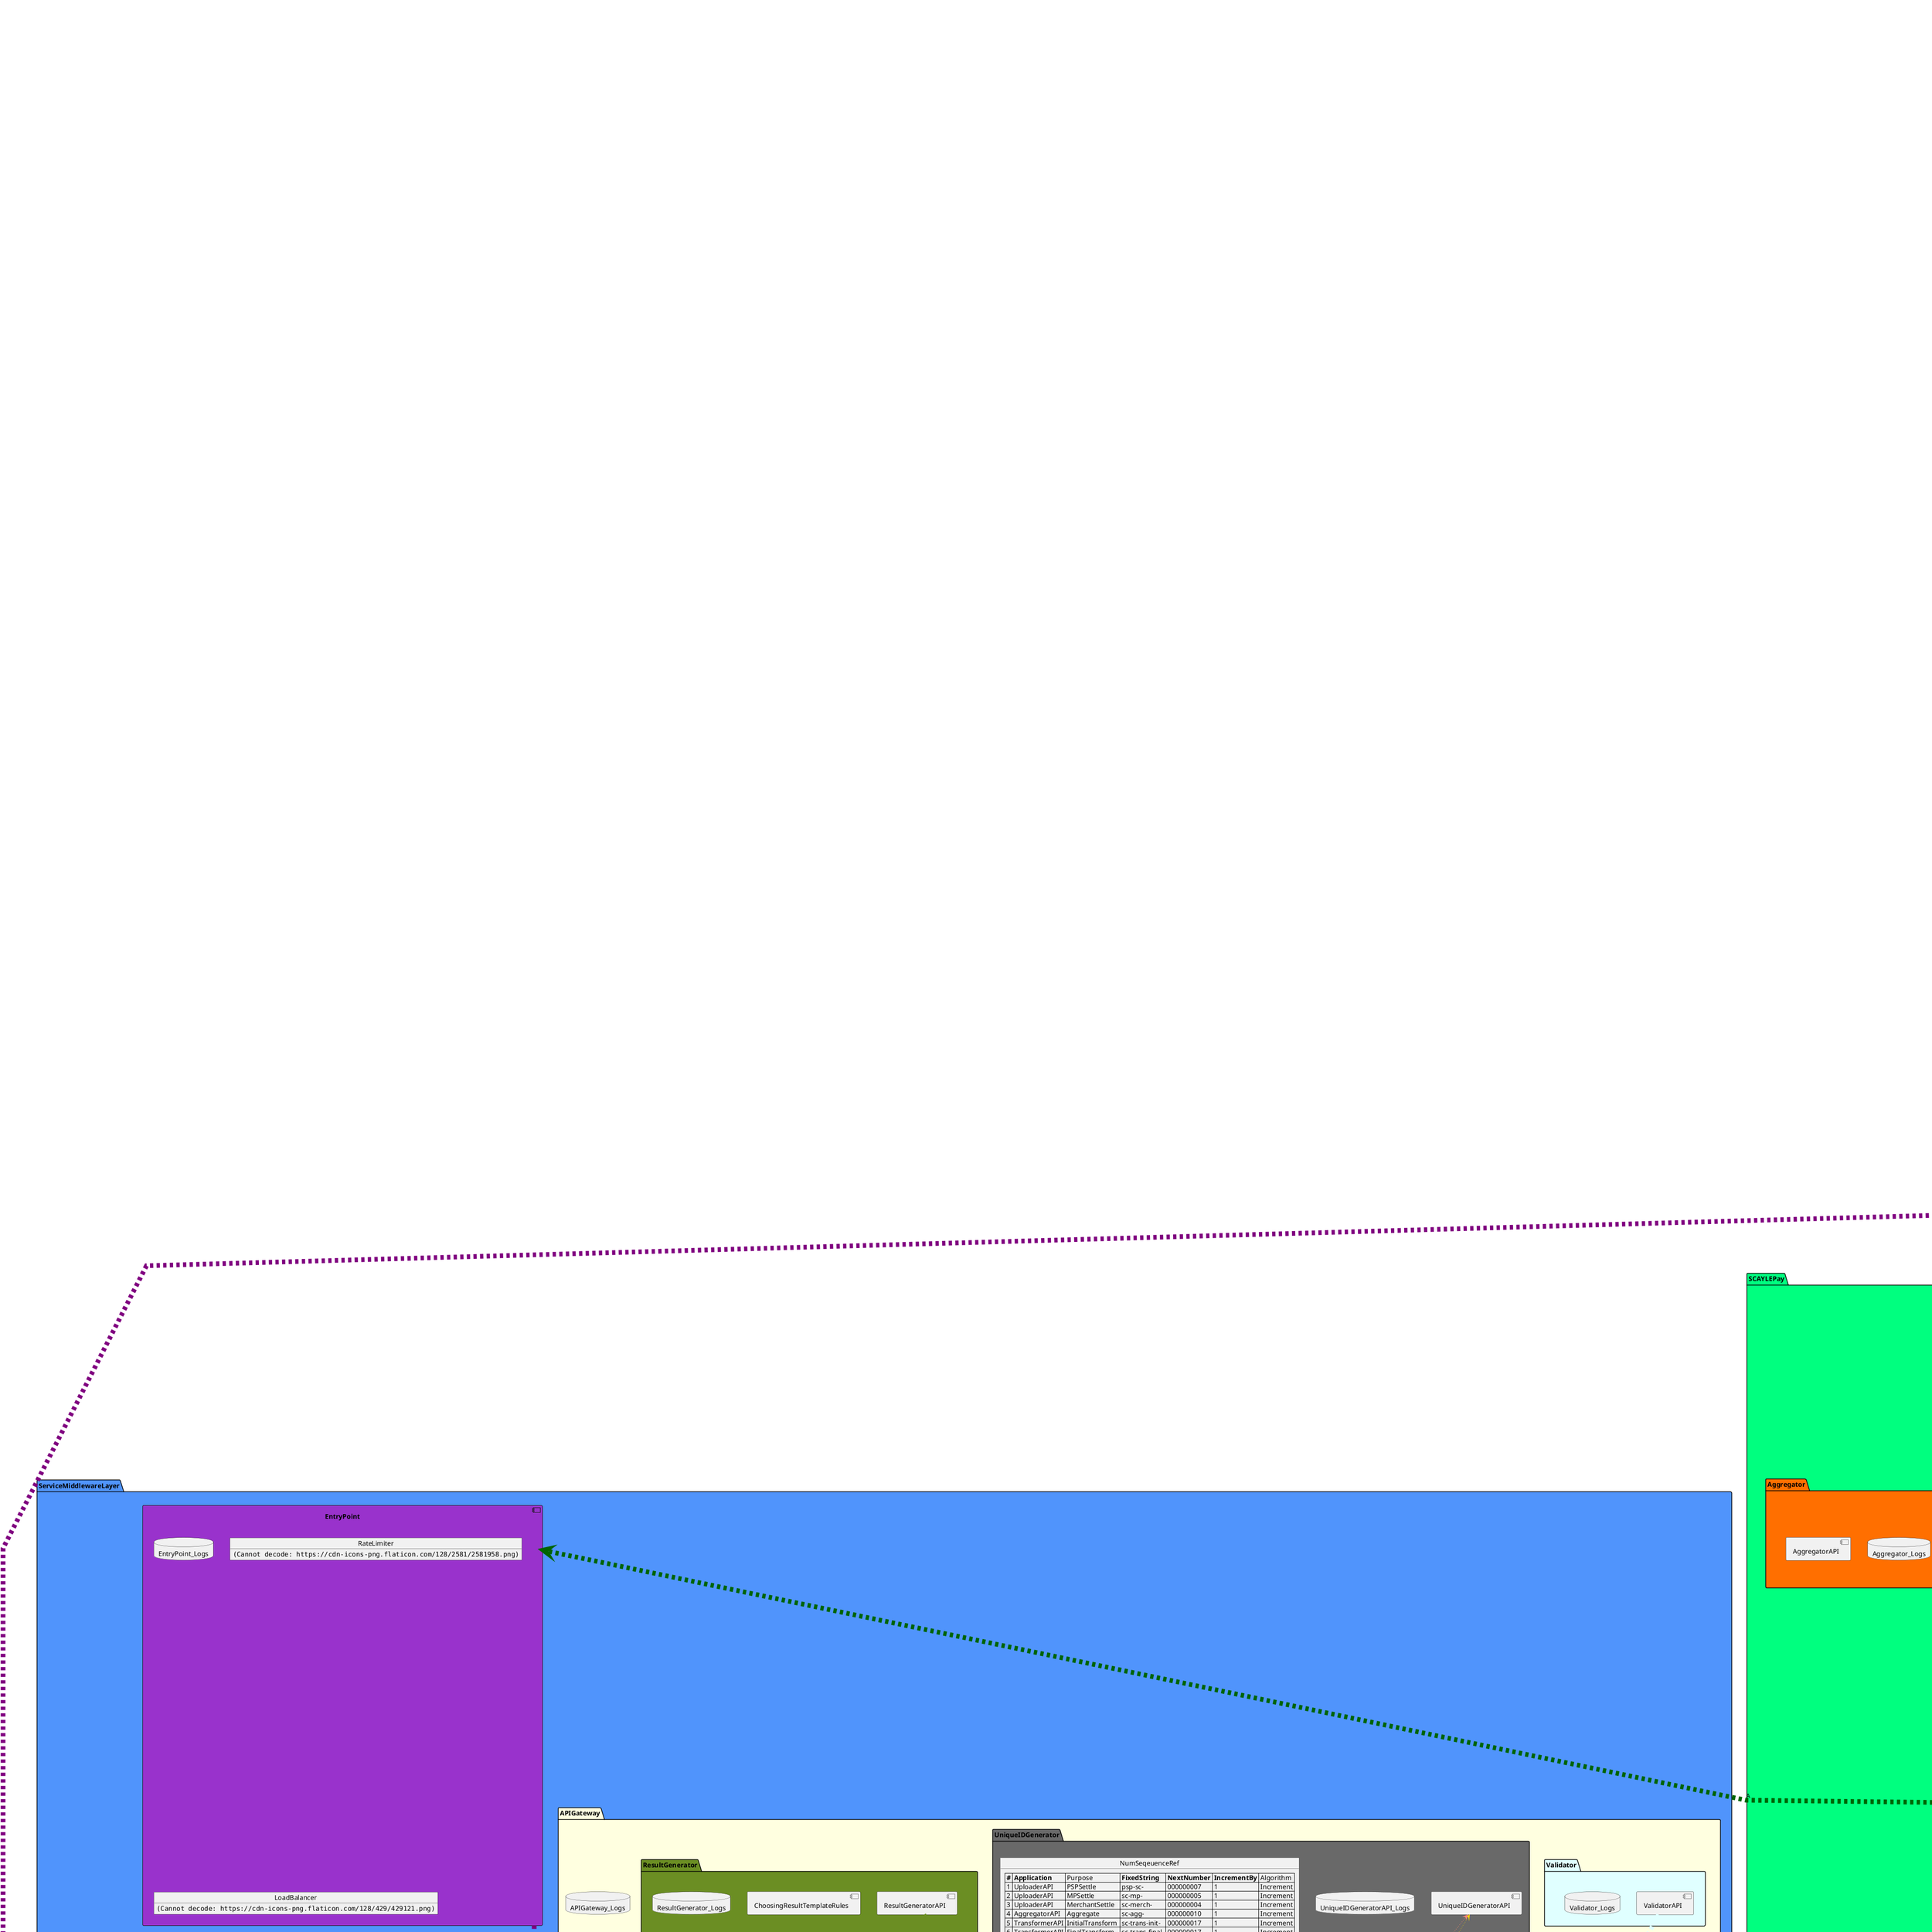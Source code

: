 @startuml SCAYLE_AY_V10
allowmixing
title AY Marketplace Components Diagram
'Styling
together{
    skinparam actorStyle awesome
    'top to bottom direction
    top to bottom direction
    skinparam ranksep 150
    skinparam linetype polyline
    'skinparam linetype ortho
}
'Questions
together{
    /'
    TODOS:
    --------
    Non technical quesitons:
    14- Is this system scalable, as the # of trans grows?
    15- Does this system offer real time processing? e.g. Immediate updates to acocunt balances and trans status
    19- Are settlings and clearings between parties also possible?
    20- Is a robust error handling and failure recovery in place?
    22- Concurrency and Consistency: Does system handle concurrent transactions and maintain data consistency across distributed systems?
    --------
    27- (Scalability)Are scaling mechanisms like load balancers and auto-scaling used effectively?
    28- (Scalability)How well does the system maintain performance under heavy loads?
    29- (Reliability)Are there mechanisms in place to handle and recover from failures gracefully?
    30- (Performance)Are there any performance bottlenecks in the system, and how are they addressed?
    32- (Extendibility)How easily can new features or functionalities be added to the system?
    33- (Extendibility)Are there well-defined extension points and APIs for integration?
    34- (Testability)How easy is it to test individual components in isolation?
    35- (Testability)Are there automated test suites covering critical functionalities?
    36- (Cost)How cost-effective is the architecture in terms of infrastructure and maintenance?
    37- (Cost)Are there any opportunities to optimize costs without sacrificing performance or reliability?
    '/
}
'Ideas
together{
    /'
    !$data= {"parts":
        [
            {"shape": "cloud",    "name": "id1", "colour": "#palegreen", "desc": "some text"},
            {"shape": "folder",   "name": "id2", "colour": "#lightblue", "desc": "more text"},
            {"shape": "database", "name": "id3", "colour": "#pink",      "desc": "even more text"}
        ]
    }
    rectangle Outer {
        rectangle Inner #tan as "
            {
                {
                    json $data
                }
            }"
    }
    '/
}
'Preprocesses
together{
    !$nowDT = %date("yyyy.MM.dd' at 'HH:mm")
    !$SALE = {"Total": 1000}
    !$PSP = {"FeeRate": 1, "FeeValue": 10, "TaxRate": 20, "TaxValue": 2}
    !$SCAYLE = {"FeeRate": 2, "FeeValue": 20, "TaxCode": "VAT", "TaxRate": 20, "TaxValue": 4}
    !$MP = {"CommissionRate": 7, "CommissionValue": 70, "TaxCode": "VAT", "TaxRate": 20, "TaxValue": 14}
    !$MERCHANT = {"SaleCutRate": 90, "SaleValue": 900}
    together{
        together{
            !function $SC_Assets()
                !$a = %intval($SALE.Total)
                !return $a
            !endfunction

            !function $SC_Liabilities()
                !$a = %intval($PSP.FeeValue)
                !$b = %intval($MP.CommissionValue)
                !$c = %intval($SCAYLE.TaxValue)
                !$d = %intval($MERCHANT.SaleValue)
                !return $a + $b + $c + $d
            !endfunction

            !function $SC_Equities()
                !return $SC_Assets()-$SC_Liabilities()
            !endfunction
        }
        together{
            !function $MP_Assets()
                !$a = %intval($MP.CommissionValue)
                !return $a
            !endfunction

            !function $MP_Liabilities()
                !$a = %intval($MP.TaxValue)
                !return $a
            !endfunction

            !function $MP_Equities()
                !return $MP_Assets()-$MP_Liabilities()
            !endfunction
        }
        !function $PSP_Payout()
            !$a = %intval($SALE.Total)
            !$b = %intval($PSP.FeeValue)
            !return ($a)-($b)
        !endfunction
    }
}
'Definations
together{
    actor AlexTheCustomer
    package "AY MP Store UI" #AA6DFF{
        package "Basket<&basket>" {
            package "Merchants" {
                package "AdidasTheMerchant" {
                    object RunningShoes{
                        <img:https://assets.adidas.com/images/h_840,f_auto,q_auto,fl_lossy,c_fill,g_auto/2a933a19fc8b468a9c82af9c00ed602b_9366/Adistar_2.0_Running_Shoes_Red_HP5644_011_hover_standard.jpg{scale=0.2}>
                        =Price: 1000 euro
                        |_ 19% vat included
                    }
                }
            }
            component [Checkout]
        }
    }
    node "PSPs" #FF4081{
        package Klarna #PaleVioletRed{
            component Klarna_Authorize_Issuer{
                file {
                    json MarketPlace_SettlmentLine1<<Authorization>> {
                        "operation_key": "82eafcb9",
                        "operation_timestamp": "2022-12-08 17:17:40",
                        "operation_type": "authorization",
                        "operation_value": $SALE.Total,
                        "transaction_key": "9ce15ecf",
                        "authorized_value": $SALE.Total,
                        "authorized_timestamp": "2022-12-08 17:17:40",
                        "marketplace_transaction_reference": "ALPHA-SE-002",
                        "currency_code": "SEK",
                        "payment_method_code": "instant_capture",
                        "item_key": "04f4c1f2",
                        "marketplace_item_reference": "item#279986",
                        "item_description": "RunningShoes",
                        "merchant_key": "5da36e89",
                        "merchant_name": "Adidas",
                        "merchant_country_of_origin": "DEU",
                        "shop_key": "3b3698d3",
                        "shop_name": "Alpha SE",
                        "consumer_invoice_reference": "NULL",
                        "consumer_invoice_timestamp": "",
                        "commission_code": "NULL",
                        "initial_value": $SALE.Total,
                        "commission_rate": $MP.CommissionRate,
                        "commission_value": $MP.CommissionValue,
                        "commission_vat_rate": $MP.TaxRate,
                        "commission_vat_value": $MP.TaxValue,
                        "payment_fee_rate": $PSP.FeeRate,
                        "payment_fee_value": $PSP.FeeValue,
                        "payment_fee_vat_rate": $PSP.TaxRate,
                        "payment_fee_vat_value": $PSP.TaxValue,
                        "reversal_penalty": "0,00",
                        "reversal_reason": "NULL",
                        "payout_currency_code": "EUR",
                        "exchange_rate": "",
                        "custom_data": "",
                        "payout_value": $PSP_Payout()
                    }
                }
            }
            component Klarna_Capture_Issuer{
                file {
                    json PSP_SettlmentTrans1<<FEE>> {
                        "type": "FEE",
                        "capture_date": "2022-12-11T23:06:22.000Z",
                        "sale_date": "2022-12-05T16:50:23.168Z",
                        "order_id": "8b2dea16-2ba3-456d-8203-f1f655a4e612",
                        "short_order_id": "0NK4H6L6-1",
                        "capture_id": "80157a40-5a26-467f-934e-b90c26549071",
                        "merchant_reference1": "ayou-139-204559361",
                        "merchant_reference2": "",
                        "amount": $PSP.FeeValue,
                        "posting_currency": "EUR",
                        "refund_id": "",
                        "purchase_country": "DE"
                    }
                    json PSP_SettlmentTrans2<<Sale>>{
                        "type": "SALE",
                        "capture_date": "2022-12-11T23:06:22.000Z",
                        "sale_date": "2022-12-05T16:50:23.168Z",
                        "order_id": "8b2dea16-2ba3-456d-8203-f1f655a4e612",
                        "short_order_id": "0NK4H6L6-1",
                        "capture_id": "80157a40-5a26-467f-934e-b90c26549071",
                        "merchant_reference1": "ayou-139-204559361",
                        "merchant_reference2": "",
                        "amount": $PSP_Payout(),
                        "posting_currency": "EUR",
                        "refund_id": "",
                        "purchase_country": "DE"
                    }
                }
            }
            component Klarna_Void_Issuer
            component Klarna_Return_Issuer
        }
    }
    package "SCAYLEPay" #SpringGreen{
        object Refrences{
            =Fees, Taxes, Commissions
            |= |=  Klarna fee  |=  Scayle fee  |=  MP commission |=  ScaylePay VAT  |= AY MP VAT |= PSP VAT |= Merchants VAT |
            <#lightgreen>| Refrence | $PSP.FeeRate  | $SCAYLE.FeeRate | $MP.CommissionRate | $SCAYLE.TaxRate | We don't care | We don't care | We don't care |
            | Sample: $SALE.Total € | $PSP.FeeValue €  | $SCAYLE.FeeValue € | $MP.CommissionValue € | $SCAYLE.TaxValue € | We don't care | We don't care | We don't care |

            =ExchangeRates
            |= # |= Unit |= CurrencySource |= CurrencyDestination |= Rate |= Date |
            | 1 | 1 | EUR | USD | 1.08 | $nowDT |
            | 2 | 1 | GBP | EUR | 1.16 | $nowDT |
            | 3 | 1 | EUR | JPY | 157.02 | $nowDT |
        }
        component PaymentCoordinator #FF4081
        () "MonthlyBatchJob"
        component PayoutDistributor
        together{
            component MarketPlacePayoutIssuer {
                file {
                    json MarketPlace_SettlmentLine2<<Capture>> {
                        "operation_key": "493c887f",
                        "operation_timestamp": "2022-12-09 18:15:16",
                        "operation_type": "capture",
                        "operation_value": $MP.CommissionValue,
                        "transaction_key": "9ce15ecf",
                        "authorized_value": $MP.CommissionValue,
                        "authorized_timestamp": "2022-12-08 17:17:40",
                        "marketplace_transaction_reference": "ALPHA-SE-002",
                        "currency_code": "EUR",
                        "payment_method_code": "instant_capture",
                        "item_key": "04f4c1f2",
                        "marketplace_item_reference": "item#279986",
                        "item_description": "RunningShoes",
                        '-----------------------------
                        'These fields are extra
                        "merchant_key": "5da36e89",
                        "merchant_name": "Adidas",
                        "merchant_country_of_origin": "DEU",
                        '-----------------------------
                        "shop_key": "3b3698d3",
                        "shop_name": "Alpha SE",
                        '-----------------------------
                        'Invoice number differs
                        "consumer_invoice_reference": "invoice-2023#0051",
                        '-----------------------------
                        "consumer_invoice_timestamp": "2022-12-09 18:00:52",
                        "commission_code": "shirts_children",
                        "<color:#red>initial_value": $SALE.Total,
                        "commission_rate": $MP.CommissionRate,
                        "commission_value": $MP.CommissionValue,
                        "commission_vat_rate": $MP.TaxRate,
                        "commission_vat_value": $MP.TaxValue,
                        '------------------------------
                        'These fields are extra
                        "<color:#red>payment_fee_rate": $SCAYLE.FeeRate,
                        "payment_fee_value": $SCAYLE.FeeValue,
                        "payment_fee_vat_rate": $SCAYLE.TaxRate,
                        "payment_fee_vat_value": $SCAYLE.TaxValue,
                        '------------------------------
                        "reversal_penalty": "0,00",
                        "reversal_reason": "NULL",
                        "payout_currency_code": "EUR",
                        "exchange_rate": "1",
                        "custom_data": "",
                        "payout_value": $MP.CommissionValue
                    }
                }
            }
            component MerchantPayoutIssuer{
                file {
                    json MerchantTrans1<<Capture>> {
                        "operation_key" : "338c8bd8",
                        "operation_timestamp": "2022-12-09 21:36:52",
                        "operation_type": "capture",
                        "operation_amount": $MERCHANT.SaleValue,
                        "transaction_key": "9ce15ecf",
                        "authorized_amount": $MERCHANT.SaleValue,
                        "authorized_timestamp": " 2022-12-08 17:17:40",
                        "marketplace_transaction_reference": "ALPHA-SE-002",
                        "currency_code": "EUR",
                        "payment_method_code": "instant_capture",
                        "item_key": "5c46693c",
                        "marketplace_item_reference": "item#39998",
                        "item_description": "RunningShoes",
                        "shop_key": "3b3698d3",
                        "shop_name": "Alpha SE",
                        "consumer_invoice_reference": "invoice-2023#0005",
                        "consumer_invoice_timestamp": " 2022-12-09 21:22:28",
                        "commission_code": "shirts_children",
                        "initial_amount": $SALE.Total,
                        "commission_rate": $MP.CommissionRate,
                        "commission_amount": $MP.CommissionValue,
                        "commission_vat_rate": $MP.TaxRate,
                        "commission_vat_amount": $MP.TaxValue,
                        "reversal_penalty": 0,
                        "reversal_reason": "NULL",
                        "payout_currency_code": "EUR",
                        "exchange_rate": 1,
                        "custom_data": "forceclose=true",
                        "payout_value": $MERCHANT.SaleValue
                    }
                }
            }
        }
        package Reconciler #00C853 {
            database Reconciler_Logs
            component [ReconcilerAPI]
            package "MatchFinderLogic" {
                component [MatchFinderAPI]
                object MatchFindingRules {
                    * File name --> FileNamePatternMap
                    * Date
                    * Filestamp
                    * Operation key
                    ---
                    * JournalNum(?)
                    ---
                }
                component FileNamesPattern {
                    object FileNamePatternMap{
                        = Klarna
                        |=  |= PSP |= Merchant |= MarketPlace |
                        | **Pattern** | ["settlments"]_[CountryCode]_["Klarna"]_[Date]_[Date].csv | ["SCAYLE PAY"]_["Marketplace"]_["Settlement"]_[Date].csv | ["SCAYLE PAY"]_["Merchant"]_["Settlement"]_[Date].csv |
                        | **Common filters** | [Date] | [Date] | [Date] |
                        | **Other applicable filters** | [CountryCode], [PSPName] | "SCAYLE PAY", "Marketplace" | "Merchant" |
                    }
                }
            }
        }
        package Aggregator #FF6F00 {
            database Aggregator_Logs
            component [AggregatorAPI]
            component [AggregatingRules] {
                object Grouping {
                    * MerchantCode
                    * Date
                }
            }
        }
        component TransCollectorAPI #Peru{
            node PSP_Settlments{
                file PSP_Fee_Settlment
                file PSP_Sale_Settlment
            }
            node SCAYLE_Pay_Settlments{
                file MarketPlace_Payout_Settlment
                file Merchant_Payout_Settlment
            }
        }
        component EscrowBalanceManagerAPI #DarkTurquoise
        package ScayleAuditingControlCenter #MediumPurple{
            package Notifier{
                component EmailNotifier
                component SMSNotifier
                component PushNotifier
                component CallingNotifier
            }
            package Reporter{
                component PowerBIReporter
                component SSRSReporter
                component ExcelReporter
            }
        }
    }
    package CuPa<<Business Spend Management>> #AliceBlue{
        package CuPa_Treasury{
            component PayoutCooperator
        }
        package CuPa_CustomerPanel{
            component ReturningToCustomer
            component OrderPaymentCheck
        }
    }
    package "ServiceMiddlewareLayer" #5094FC{
        package "MonitoringAndAuditing"<<Write-only>> #Chartreuse{
            database AuditingAPI_Logs
            node AuditingAPI
        }
        component EntryPoint #DarkOrchid{
            database EntryPoint_Logs
            object RateLimiter{
                <img:https://cdn-icons-png.flaticon.com/128/2581/2581958.png>
            }
            object LoadBalancer{
                <img:https://cdn-icons-png.flaticon.com/128/429/429121.png>
            }
        }
        queue FlowOrchestrator #Tomato {
            legend
            = Guarantees
            ----
            *Exactly-once delivery
            |_ Retry
            |_ Idempotency check
            end legend

            portin Validate
            portin Upload
            portin Download
            portin Transform
            'portin Reconcile
            'portin Aggregate
            portin Generate
            portin Save

            portout Validated
            portout Uploaded
            portout Downloaded
            portout Transformed
            'portout Reconciled
            'portout Aggregated
            portout Generated
            portout Saved
            portout Log

            object RoutingLogic{
                |= RoutineID |= Source |= Direction |= Destination Node |= Next Station |= Type of op. |= Status |= Logging Individually|
                | 1 | Validate | => | ValidatorAPI | 2 | Async | Enabled | Yes |
                | 2 | Validated | => | Upload | 3 | Async | Enabled | Yes |
                | 3 | Upload | => | UploaderAPI | 4 | Async | Enabled | Yes |
                | 4 | Uploaded | => | Download | 5 | Async | Enabled | Yes |
                | 5 | Download | => | MasterDataDownloaderAPI | 6 | Async | Enabled | Yes |
                | 6 | Downloaded | => | Transform | 7 | Async | Enabled | Yes |
                | 7 | Transform | => | TransformerAPI | 8 | Async | Enabled | Yes |
                '<#LightCoral>| 8 | Transformed | => | Reconcile | 9 | Async | Enabled | Yes |
                '| 8 | Transformed | => | Aggregate | 8 | Async | Enabled | Yes |
                | 8 | Transformed | => | Generate | 8 | Async | Enabled | Yes |
                '<#LightCoral>| 9 | Reconcile | => | ReconcilerAPI | 10 | Async | Enabled | Yes |
                '<#LightCoral>| 10 | Reconciled | => | Aggregate | 11 | Async | Enabled | Yes |
                '| 11 | Aggregate | => | AggregatorAPI | 12 | Async | Enabled | Yes |
                '| 12 | Aggregated | => | Generate | 13 | Async | Enabled | Yes |
                | 9 | Generate | => | ResultGeneratorAPI | 14 | Async | Enabled | Yes |
                | 10 | Generated | => | Save | 15 | Async | Enabled | Yes |
                | 11 | Save | => | ResultSaverAPI | 16 | Async | Enabled | Yes |
                | 12 | Saved | => | Log | 0 | Async | Enabled | Yes |
            }
        }
        package APIGateway #LightYellow{
            database APIGateway_Logs
            package UniqueIDGenerator #DimGray{
                database UniqueIDGeneratorAPI_Logs
                component UniqueIDGeneratorAPI
                object NumSeqeuenceRef{
                    |= # |= Application | Purpose |= FixedString |= NextNumber |= IncrementBy | Algorithm |
                    | 1 | UploaderAPI | PSPSettle | psp-sc- | 000000007 | 1 | Increment |
                    | 2 | UploaderAPI | MPSettle | sc-mp- | 000000005 | 1 | Increment |
                    | 3 | UploaderAPI | MerchantSettle | sc-merch- | 000000004 | 1 | Increment |
                    | 4 | AggregatorAPI | Aggregate | sc-agg- | 000000010 | 1 | Increment |
                    | 5 | TransformerAPI | InitialTransform | sc-trans-init- | 000000017 | 1 | Increment |
                    | 6 | TransformerAPI | FinalTransform | sc-trans-final- | 000000017 | 1 | Increment |
                    | 7 | ResultSaverAPI | OutputFileName | sc-file-out- | 000000006 | 1 | Increment |
                }
            }
            package Validator #LightCyan{
                component ValidatorAPI
                database Validator_Logs
            }
            package Uploader #Peru {
                component UploaderAPI
                database Uploader_Logs
            }
            package MasterDataDownloader #LightSeaGreen{
                component MasterDataDownloaderAPI
                database MasterDataDownloader_Logs
            }
            package Transformer #FFD600{
                database Transformer_Logs
                component [TransformerAPI]
                component [TransformingRules]
                component [TransformingMaps] {
                    map intial {
                        XML => CSV
                        CVS => JSON
                        AmountStr => Integer
                        DateFormat => YY MM DD HH MM SS
                        "operartion_value" => "OpValue"
                        "operation_amount" => "OpValue"
                    }
                    map final {
                        OpValue => NetAmount
                        FinancialDimensionConvension => Channel-Merchant-ShopKey
                    }
                }
            }
            package ResultGenerator #OliveDrab{
                database ResultGenerator_Logs
                component [ResultGeneratorAPI]
                component [ChoosingResultTemplateRules]
                object ResultTemplates {
                    * GL_Jour
                    * Corrective_Jour
                    * Customer_Invoice
                    * FreeText_Invoice
                    * CreditNote
                }
            }
            package ResultSaver #LightCoral{
                component ResultSaverAPI
                database ResultSaver_Logs
            }
        }
    }
    package "<color:white>Persistance" as Persistance #DarkOrchid {
        component UniversalTransTracker #OrangeRed{
            database UniversalStatusDB<<NoSQL>> as"
            =Klarna_Authorization
            |= internal_operation_unique_id |= file_name |= Operation_key |= transaction_key |= operation_timestamp |= operation_type |= Phase |= status |= JournalNum |= Voucher |= description |= datetime |
            | sc-file-out-000000000001 | settlements_DE_Klarna_221112_221212.csv | 82eafcb9 | 9ce15ecf | 2023-07-26T18:11:14:09UTC | authorization | Validation | <color:green>Succeeded |  |  |  | 2023-07-26T18:11:10:09UTC |
            | sc-file-out-000000000002 | settlements_DE_Klarna_221112_221212.csv | 82eafcb9 | 9ce15ecf | 2023-07-26T18:11:14:09UTC | authorization | Uplaoding | <color:green>Succeeded |  |  |  | 2023-07-26T18:11:10:09UTC |
            | sc-file-out-000000000003 | settlements_DE_Klarna_221112_221212.csv | 82eafcb9 | 9ce15ecf | 2023-07-26T18:11:14:09UTC | authorization | Transformation | <color:green>Succeeded |  |  |  | 2023-07-26T18:11:10:09UTC |
            | sc-file-out-000000000004 | settlements_DE_Klarna_221112_221212.csv | 82eafcb9 | 9ce15ecf | 2023-07-26T18:11:14:09UTC | authorization | Reconiliation | <color:green>Succeeded |  |  | [ReferenceFileName: SCAYLE_Pay_2022_12_11.csv] | 2023-07-26T18:11:10:09UTC |
            | sc-file-out-000000000005 | settlements_DE_Klarna_221112_221212.csv | 82eafcb9 | 9ce15ecf | 2023-07-26T18:11:14:09UTC | authorization | Aggregation | <color:green>Succeeded |  |  | [AggregationId: 0000000000009182] | 2023-07-26T18:11:10:09UTC |
            | sc-file-out-000000000006 | settlements_DE_Klarna_221112_221212.csv | 82eafcb9 | 9ce15ecf | 2023-07-26T18:11:14:09UTC | authorization | ResultGeneration | <color:green>Succeeded |  |  |  | 2023-07-26T18:11:10:09UTC |
            | sc-file-out-000000000007 | settlements_DE_Klarna_221112_221212.csv | 82eafcb9 | 9ce15ecf | 2023-07-26T18:11:14:09UTC | authorization | ResultPersistance | <color:green>Succeeded |  |  |  | 2023-07-26T18:11:10:09UTC |
            | sc-file-out-000000000008 | settlements_DE_Klarna_221112_221212.csv | 82eafcb9 | 9ce15ecf | 2023-07-26T18:11:14:09UTC | authorization | SendingOut | <color:green>Succeeded |  |  | [OutputFileName: sc-file-out-000000001.zip] | 2023-07-26T18:11:10:09UTC |
            | sc-file-out-000000000009 | settlements_DE_Klarna_221112_221212.csv | 82eafcb9 | 9ce15ecf | 2023-07-26T18:11:14:09UTC | authorization | Ledgered | <color:green>Succeeded | GLJour-0000000015 | SCAP-Jour-0000000000598927 | [LegalEntity: SCAP, JournalNum: GLJour-0000000015, Voucher: SCAP-Jour-0000000000598927] | 2023-07-26T18:11:10:09UTC |
            ===
            =Klarna_SALE
            |= internal_operation_unique_id |= file_name |= order_id |= Operation_type |= capture_date |= Phase |= status |= JournalNum |= Voucher |= description |= datetime |
            | sc-file-out-000000000010 | settlements_DE_klarna_221112_221212.csv | 8b2dea16-2ba3-456d-8203-f1f655a4e612 | SALE | 2022-12-11T23:06:22.000Z | Validation | <color:green>Succeeded |  |  |  | 2023-07-26T18:11:10:09UTC |
            | sc-file-out-000000000011 | settlements_DE_klarna_221112_221212.csv | 8b2dea16-2ba3-456d-8203-f1f655a4e612 | SALE | 2022-12-11T23:06:22.000Z | Uplaoding| <color:green>Succeeded |  |  |  | 2023-07-26T18:11:11:09UTC |
            | sc-file-out-000000000012 | settlements_DE_klarna_221112_221212.csv | 8b2dea16-2ba3-456d-8203-f1f655a4e612 | SALE | 2022-12-11T23:06:22.000Z | Transformation| <color:green>Succeeded |  |  |  | 2023-07-26T18:11:12:09UTC |
            | sc-file-out-000000000013 | settlements_DE_klarna_221112_221212.csv | 8b2dea16-2ba3-456d-8203-f1f655a4e612 | SALE | 2022-12-11T23:06:22.000Z | Reconiliation| <color:green>Succeeded |  |  | [ReferenceFileName: SCAYLE_Pay_2022_12_11.csv] | 2023-07-26T18:11:13:09UTC |
            | sc-file-out-000000000014 | settlements_DE_klarna_221112_221212.csv | 8b2dea16-2ba3-456d-8203-f1f655a4e612 | SALE | 2022-12-11T23:06:22.000Z | Aggregation| <color:green>Succeeded |  |  | [AggregationId: 0000000000009183] | 2023-07-26T18:11:14:09UTC |
            | sc-file-out-000000000015 | ettlements_DE_klarna_221112_221212.csv | 8b2dea16-2ba3-456d-8203-f1f655a4e612 | SALE | 2022-12-11T23:06:22.000Z | ResultGeneration| <color:green>Succeeded |  |  |  | 2023-07-26T18:15:10:09UTC |
            | sc-file-out-000000000016 | settlements_DE_klarna_221112_221212.csv | 8b2dea16-2ba3-456d-8203-f1f655a4e612 | SALE | 2022-12-11T23:06:22.000Z | ResultPersistance| <color:green>Succeeded |  |  |  | 2023-07-26T18:11:16:09UTC |
            | sc-file-out-000000000017 | settlements_DE_klarna_221112_221212.csv | 8b2dea16-2ba3-456d-8203-f1f655a4e612 | SALE | 2022-12-11T23:06:22.000Z | SendingOut| <color:red>Failed |  |  | [Destination: SCAYLEPayERP, ResponseCode: 429, ErrorMessage: "Too many requests"] | 2023-07-26T18:11:17:09UTC |
            | sc-file-out-000000000018 | settlements_DE_klarna_221112_221212.csv | 8b2dea16-2ba3-456d-8203-f1f655a4e612 | SALE | 2022-12-11T23:06:22.000Z | SendingOut| <color:green>Succeeded |  |  | [[ReferenceOperation: sc-file-out-000000002],[OutputFileName: sc-file-out-000000000018.zip]] | 2023-07-26T18:11:18:09UTC |
            | sc-file-out-000000000019 | settlements_DE_klarna_221112_221212.csv | 8b2dea16-2ba3-456d-8203-f1f655a4e612 | SALE | 2022-12-11T23:06:22.000Z | Ledgered | <color:green>Succeeded | GLJour-0000000016 | SCAP-Jour-0000000000598928 | [LegalEntity: SCAP, JournalNum: GLJour-0000000016, Voucher: SCAP-Jour-0000000000598928] | 2023-07-27T18:11:17:09UTC |
            ===
            =Klarna_Fee
            |= internal_operation_unique_id |= file_name |= order_id |= Operation_type |= capture_date |= Phase |= status |= JournalNum |= Voucher |= description |= datetime |
            | sc-file-out-000000000020 | settlements_DE_klarna_221112_221212.csv | 8b2dea16-2ba3-456d-8203-f1f655a4e612 | FEE | 2022-12-11T23:06:22.000Z | Validation | <color:green>Succeeded |  |  |  | 2023-07-26T18:11:10:09UTC |
            | sc-file-out-000000000021 | settlements_DE_klarna_221112_221212.csv | 8b2dea16-2ba3-456d-8203-f1f655a4e612 | FEE | 2022-12-11T23:06:22.000Z | Uplaoding| <color:green>Succeeded |  |  |  | 2023-07-26T18:11:11:09UTC |
            | sc-file-out-000000000022 | settlements_DE_klarna_221112_221212.csv | 8b2dea16-2ba3-456d-8203-f1f655a4e612 | FEE | 2022-12-11T23:06:22.000Z | Transformation| <color:green>Succeeded |  |  |  | 2023-07-26T18:11:12:09UTC |
            | sc-file-out-000000000023 | settlements_DE_klarna_221112_221212.csv | 8b2dea16-2ba3-456d-8203-f1f655a4e612 | FEE | 2022-12-11T23:06:22.000Z | Reconiliation| <color:green>Succeeded |  |  | [ReferenceFileName: SCAYLE_Pay_2022_12_11.csv] | 2023-07-26T18:11:13:09UTC |
            | sc-file-out-000000000024 | settlements_DE_klarna_221112_221212.csv | 8b2dea16-2ba3-456d-8203-f1f655a4e612 | FEE | 2022-12-11T23:06:22.000Z | Aggregation| <color:green>Succeeded |  |  | [AggregationId: 0000000000009184] | 2023-07-26T18:11:14:09UTC |
            | sc-file-out-000000000025 | settlements_DE_klarna_221112_221212.csv | 8b2dea16-2ba3-456d-8203-f1f655a4e612 | FEE | 2022-12-11T23:06:22.000Z | ResultGeneration| <color:green>Succeeded |  |  |  | 2023-07-26T18:15:10:09UTC |
            | sc-file-out-000000000026 | settlements_DE_klarna_221112_221212.csv | 8b2dea16-2ba3-456d-8203-f1f655a4e612 | FEE | 2022-12-11T23:06:22.000Z | ResultPersistance| <color:green>Succeeded |  |  |  | 2023-07-26T18:11:16:09UTC |
            | sc-file-out-000000000027 | settlements_DE_klarna_221112_221212.csv | 8b2dea16-2ba3-456d-8203-f1f655a4e612 | FEE | 2022-12-11T23:06:22.000Z | SendingOut| <color:red>Failed |  |  | [Destination: SCAYLEPayERP, ResponseCode: 429, ErrorMessage: "Too many requests"] | 2023-07-26T18:11:17:09UTC |
            | sc-file-out-000000000028 | settlements_DE_klarna_221112_221212.csv | 8b2dea16-2ba3-456d-8203-f1f655a4e612 | FEE | 2022-12-11T23:06:22.000Z | SendingOut| <color:green>Succeeded |  |  | [[ReferenceOperation: sc-file-out-000000003],[OutputFileName: sc-file-out-000000000028.zip]] | 2023-07-26T18:11:18:09UTC |
            | sc-file-out-000000000029 | settlements_DE_klarna_221112_221212.csv | 8b2dea16-2ba3-456d-8203-f1f655a4e612 | FEE | 2022-12-11T23:06:22.000Z | Ledgered | <color:green>Succeeded | GLJour-0000000017 | SCAP-Jour-0000000000598929 | [LegalEntity: SCAP, JournalNum: GLJour-0000000017, Voucher: SCAP-Jour-0000000000598929] | 2023-07-27T18:11:17:09UTC |
            ===
            =MarketPlacePayout
            |= internal_operation_unique_id |= file_name |= Operation_key |= transaction_key |= operation_timestamp |= operation_type |= Phase |= status |= JournalNum |= Voucher |= description |= datetime |
            | sc-file-out-000000000030 | SCAYLE_PAY_Marketplace_Settlement_2022_12_12.csv | 493c887f | 9ce15ecf | 2022-12-09 18:15:16 | capture | Validation | <color:green>Succeeded |  |  |  | 2023-07-26T18:11:10:09UTC |
            | sc-file-out-000000000031 | SCAYLE_PAY_Marketplace_Settlement_2022_12_12.csv | 493c887f | 9ce15ecf | 2023-07-26T18:11:14:09UTC | capture | Uplaoding | <color:green>Succeeded |  |  |  | 2023-07-26T18:11:10:09UTC |
            | sc-file-out-000000000032 | SCAYLE_PAY_Marketplace_Settlement_2022_12_12.csv | 493c887f | 9ce15ecf | 2023-07-26T18:11:14:09UTC | capture | Transformation | <color:green>Succeeded |  |  |  | 2023-07-26T18:11:10:09UTC |
            | sc-file-out-000000000033 | SCAYLE_PAY_Marketplace_Settlement_2022_12_12.csv | 493c887f | 9ce15ecf | 2023-07-26T18:11:14:09UTC | capture | Reconiliation | <color:green>Succeeded |  |  | [ReferenceFileName: SCAYLE_Pay_2022_12_11.csv] | 2023-07-26T18:11:10:09UTC |
            | sc-file-out-000000000034 | SCAYLE_PAY_Marketplace_Settlement_2022_12_12.csv | 493c887f | 9ce15ecf | 2023-07-26T18:11:14:09UTC | capture | Aggregation | <color:green>Succeeded |  |  | [AggregationId: 0000000000009185] | 2023-07-26T18:11:10:09UTC |
            | sc-file-out-000000000035 | SCAYLE_PAY_Marketplace_Settlement_2022_12_12.csv | 493c887f | 9ce15ecf | 2023-07-26T18:11:14:09UTC | capture | ResultGeneration | <color:green>Succeeded |  |  |  | 2023-07-26T18:11:10:09UTC |
            | sc-file-out-000000000036 | SCAYLE_PAY_Marketplace_Settlement_2022_12_12.csv | 493c887f | 9ce15ecf | 2023-07-26T18:11:14:09UTC | capture | ResultPersistance | <color:green>Succeeded |  |  |  | 2023-07-26T18:11:10:09UTC |
            | sc-file-out-000000000037 | SCAYLE_PAY_Marketplace_Settlement_2022_12_12.csv | 493c887f | 9ce15ecf | 2023-07-26T18:11:14:09UTC | capture | SendingOut | <color:green>Succeeded |  |  | [OutputFileName: sc-file-out-000000004.zip] | 2023-07-26T18:11:10:09UTC |
            | sc-file-out-000000000038 | SCAYLE_PAY_Marketplace_Settlement_2022_12_12.csv | 493c887f | 9ce15ecf | 2023-07-26T18:11:14:09UTC | capture | Ledgered | <color:green>Succeeded | GLJour-0000000018 | SCAP-Jour-0000000000598930 | [LegalEntity: SCAP, JournalNum: GLJour-0000000018, Voucher: SCAP-Jour-0000000000598930] | 2023-07-26T18:11:10:09UTC |
            ===
            =MerchantPayout
            |= internal_operation_unique_id |= file_name |= Operation_key |= transaction_key |= operation_timestamp |= operation_type |= Phase |= status |= JournalNum |= Voucher |= description |= datetime |
            | sc-file-out-000000000039 | SCAYLE_PAY_Merchant_Settlement_2022_12_12.csv | 338c8bd8 | 9ce15ecf | 2022-12-09 21:36:52 | capture | Validation | <color:green>Succeeded |  |  |  | 2023-07-26T18:11:10:09UTC |
            | sc-file-out-000000000040 | SCAYLE_PAY_Merchant_Settlement_2022_12_12.csv | 338c8bd8 | 9ce15ecf | 2022-12-09 21:36:52 | capture | Uplaoding | <color:green>Succeeded |  |  |  | 2023-07-26T18:11:10:09UTC |
            | sc-file-out-000000000041 | SCAYLE_PAY_Merchant_Settlement_2022_12_12.csv | 338c8bd8 | 9ce15ecf | 2022-12-09 21:36:52 | capture | Transformation | <color:green>Succeeded |  |  |  | 2023-07-26T18:11:10:09UTC |
            | sc-file-out-000000000042 | SCAYLE_PAY_Merchant_Settlement_2022_12_12.csv | 338c8bd8 | 9ce15ecf | 2022-12-09 21:36:52 | capture | Reconiliation | <color:green>Succeeded |  |  | [ReferenceFileName: SCAYLE_Pay_2022_12_11.csv] | 2023-07-26T18:11:10:09UTC |
            | sc-file-out-000000000043 | SCAYLE_PAY_Merchant_Settlement_2022_12_12.csv | 338c8bd8 | 9ce15ecf | 2022-12-09 21:36:52 | capture | Aggregation | <color:green>Succeeded |  |  | [AggregationId: 0000000000009186] | 2023-07-26T18:11:10:09UTC |
            | sc-file-out-000000000044 | SCAYLE_PAY_Merchant_Settlement_2022_12_12.csv | 338c8bd8 | 9ce15ecf | 2022-12-09 21:36:52 | capture | ResultGeneration | <color:green>Succeeded |  |  |  | 2023-07-26T18:11:10:09UTC |
            | sc-file-out-000000000045 | SCAYLE_PAY_Merchant_Settlement_2022_12_12.csv | 338c8bd8 | 9ce15ecf | 2022-12-09 21:36:52 | capture | ResultPersistance | <color:green>Succeeded |  |  |  | 2023-07-26T18:11:10:09UTC |
            | sc-file-out-000000000046 | SCAYLE_PAY_Merchant_Settlement_2022_12_12.csv | 338c8bd8 | 9ce15ecf | 2022-12-09 21:36:52 | capture | SendingOut | <color:green>Succeeded |  |  | [OutputFileName: sc-file-out-000000005.zip] | 2023-07-26T18:11:10:09UTC |
            | sc-file-out-000000000047 | SCAYLE_PAY_Merchant_Settlement_2022_12_12.csv | 338c8bd8 | 9ce15ecf | 2022-12-09 21:36:52 | capture | Ledgered | <color:green>Succeeded | GLJour-0000000019 | SCAP-Jour-0000000000598931 | [LegalEntity: SCAP, JournalNum: GLJour-0000000019, Voucher: SCAP-Jour-0000000000598931] | 2023-07-26T18:11:10:09UTC |
            "
        }
        package Containers{
            legend
            =Transactions files containers
            ----
            CustomerBA_SetlmentFiles
            ----
            AYCommission_SettlmentFiles
            ----
            MerchantBA_SettlmentFiles
            ----
            ScayleEscrowBA_SettlmentFiles
            ----
            ScayleFeeBA_SettlmentFiles
            ----
            ScayleTrans_Files
            end legend
        }
        database MainDatabase #Salmon as"
                    Transformed data
                    ===
                    Aggregated data
                    ===
                    Master data
                    == Refrence data ==
                    Aggregation reference
                    ==
                    Cached data
                    ===
                    WaitedForMatching data
                    ===
                    Configuration data
                    ===
                    Paramaters data"
        database Cache
        package "DataIntegrationBlob" #MediumSpringGreen {
            component [D365FinOpsERP_Outbound_Storage]
        }
    }
    Package Banks #DarkTurquoise{
        node SettlmentFilesCollectorAPI #Khaki{
            portin settlment_file_portin
            portout settlment_file_portout
        }
        node "UserBank" {
            component [CustomerBA]
        }
        node "ScayleBank" {
            package "ScayleBA.s" {
                component [EscrowBA]
                component [ScayleFeeCollectorBA]
            }
        }
        node "MarketPlacesBanks" {
            package "Marketplaces BA.s" {
                package "AYMPC" {
                    component [AYCommissionCollectorBA]
                }
            }
        }
        node "MerchantBank" {
            node "Merchants BA.s" {
                component [AdidasSalesCollectorBA]
                component [AdidasBA]
            }
        }
        node "KlarnaBank" {
            node "Klarna BA.s" {
                component [KlarnaFeeCollectorBA]
            }
        }
    }
    together{
        package D365FinanceERP #MediumSlateBlue{
            package "AYHL Legal Entity" {
                package SharedData {
                    Package Parties{
                        object Adidas {
                            |= Property |= Value |
                            | MainAccount | 11101110111 |
                            | OffsetAccount | 99909990999 |
                            | Address | Deutschland |
                            | Currency | Euro |
                            | FinancialDimensions | ["ShopKey", "Location", "Channel"] |
                            | Roles | "["Customer", "Vendor"]" |
                        }
                    }
                }
                package "SPAY Legal Entity" as SPAYLE #SpringGreen {
                    package "Data management framework" {
                        node JournalsDataEntity
                    }
                    package GL {
                        object Rules{
                            * =Assets = Liabilities + Equity
                            * Assets and Expenses: +Dr and -Cr
                            * Liabilities and Revenues = -Dr and +Cr
                            * Net Income = Revenue - Expenses
                            * Net Income will be added to equity on closing
                        }
                        object ChartOfAccounts {
                            = Assets(+Dr, -Cr)
                            |_ Cash
                            |_ Customer Receivable
                            ---
                            = Expenses(+Dr, -Cr))
                            ---
                            = Liabilities(-Dr, +Cr)
                            |_ MP Service Payable
                            |_ Tax Payable
                            |_ Vendor Payable
                            |_ Payment Service Payable
                            ---
                            = Equity(-Dr, +Cr)
                            |_ Net income
                            ---
                            = Revenues(-Dr, +Cr)
                            |_ Commission Revenue
                        }
                        node TrialBalance{
                            object TrialBalance{
                                =Assets
                                |= |= Debit(+) |= Credit(-) |
                                | Cash | $SC_Assets() |  |
                                | **Total** | **$$SC_Assets() ** |

                                \n
                                =Liabilities
                                |= |= Debit(-) |= Credit(+) |
                                | Payment Service Payable | | $PSP.FeeValue |
                                | MP Service Payable |  | $MP.CommissionValue |
                                | Tax Payable |  | $SCAYLE.TaxValue |
                                | Merchant Payable |  | $MERCHANT.SaleValue |
                                | **Total** |  | **$SC_Liabilities() ** |

                                \n
                                =Equity
                                |= |= Debit(-) |= Credit(+) |
                                | Net Income |  | $SC_Equities() |
                                | **Total** |  | **$SC_Equities()** |

                            }
                        }
                    }
                }
                package "<color:white>AYMP Legal Entity" as AYMPLE #Black{
                    legend
                    Taking care of
                    * Tax payable
                    * Collecting commissions
                    end legend
                    package "Data management framework - AYMP" #CadetBlue{
                        node JournalsDataEntity_AYMP
                    }
                    package GL_AYMPLE {
                        object ChartOfAccounts_AYMPLE {
                            = Assets(+Dr, -Cr)
                            |_ Cash
                            ---
                            = Expenses(+Dr, -Cr))
                            ---
                            = Liabilities(-Dr, +Cr)
                            |_ Tax Payable
                            ---
                            = Equity(-Dr, +Cr)
                            |_ Net income
                            ---
                            = Revenues(-Dr, +Cr)
                            |_ Commission Revenue
                        }
                        node TrialBalance_AYMPLE{
                            object TrialBalance_AYMPLE{
                                =Assets
                                |= |= Debit(+) |= Credit(-) |
                                | Cash | $MP_Assets() |  |
                                | **Total** | **$MP_Assets() ** |

                                \n
                                =Liabilities
                                |= |= Debit(-) |= Credit(+) |
                                | Tax Payable |  | $MP.TaxValue |
                                | **Total** |  | **$MP_Liabilities() ** |

                                \n
                                =Equity
                                |= |= Debit(-) |= Credit(+) |
                                | Net Income |  | $MP_Equities() |
                                | **Total** |  | **$MP_Equities()** |

                            }
                        }
                    }
                }
                legend
                Taking care of
                * SPAY-AYMP concolidation
                * Reporting
                end legend
            }
        }
        package "DataIntegrator" #BurlyWood{
            cloud RecurringIntegrator
            frame "MasterData" {
                component [MasterDataImporterAPI]
            }
        }
        package ExternalSystems #DimGray{
            together{
                package OttoGroup{
                    package SAPSuite #RoyalBlue{
                        package AY_SAP{
                            legend 
                            =B2B & B2C
                            |_ Genetates LKZ
                            |_ Main AY financial control center
                            |_ AY Holding Assets are invoiced in SAP via OCR 
                            |_ Tax team doesn't have access to NAV
                            end legend
                            package VendorRepository{
                                component Vendors
                                component RegisterVendorAPI
                            }
                            package Financials_SAP{
                                component GL_SAP
                                component Pay_SAP
                                component TaxCalculation
                                component Assets
                                () "AYHL_Assets"
                            }
                            component LKZGenerator
                        }
                    }
                }
                package NavSuite #Orange{
                    component RevenueStream
                    component Vendors_Nav
                    package Nav_Financials{
                        component GL_Nav
                        component FinanceAggregatorAPI_Nav
                    }
                    package Companies_OnNav{
                        node Wowi
                        node Warehouses
                    }
                }
                package HQSuite{
                    legend 
                    = Same as SalesForce
                    |_ Sales, Credit note & Invoice 
                      |_ generated by B2B customers
                      |_ sent to Nav
                    end legend
                }
                package SalesForceSuite #LightBlue{
                    legend 
                    =All B2B document exchange for Cust_Vends
                    |_ Dev is outsourced
                    end legend
                    actor Customer_with_Z_LKZ
                    component Purchase_OnSF
                    component Sales_OnSF
                    component CreditNote_OnSF
                    component Invoice_OnSF
                }
                
            }
            package PISuite #Red{
                legend
                =B2B Wholesale
                |_ Leading system for Vendors creation
                |_ Leading system for Items creation
                |_ Using “Standard Cost” as “Costing Method”
                |_ First Vendor on Nav, then its Items on Nav
                end legend
                node PI{
                    node ItemsLeader_Interface{
                        portin UpdateItemQty
                        portout ExportItems
                    }
                    component VendorsLeader_Interface
                    component WH_Movement_Interface
                    component PurchOrdersLeader_Interface
                    component ShipmentInterface<<Depricated>>
                }
            }
            package AYBackendSuite #DarkCyan{
                node AY_Backend
            }
            package AY_LogisticsSystem{
                component MovementEvent
            }
        }
    }
}
'Estimations
together{
    cloud CloudEstimationsForMiddleware #Red{
        object AzureAEstimations {
            =Microsoft Azure Estimate For Middleware
            |= Service category |= Service type |= Custom name |= Region |= Description |= Estimated monthly cost |= Estimated upfront cost |
            | Databases | Azure Cosmos DB | Logs | Germany West Central | Azure Cosmos DB for NoSQL (formerly Core), \nServerless,  \nAlways-free quantity disabled,  \nSingle Region Write (Single-Master),  \n325 million RUs,  \n100 GB transactional storage,  \nAnalytical storage disabled,  \n2 copies of periodic backup storage,  \nDedicated gateway not enabled | €112.93 | €0.00 |
            | Databases | Azure SQL Database | Persistance | Germany West Central | Single Database, \nvCore, \nGeneral Purpose, \nServerless, \nStandard-series (Gen 5), \nLocally Redundant, \n8 Billed vCores, \n100 GB Storage, \nRA-GRS Back up Storage Redundancy, \n100 GB Point-In-Time Restore, \n52 x 10 GB Long Term Retention | €73.92 | €0.00 |
            | Storage | Storage Accounts | Hot Storage | Germany West Central | Data Lake Storage Gen2, \nPremium, \nLRS Redundancy, \nHierarchical Namespace File Structure, \n32 GB Capacity, \nWrite operations: 4 MB x 10 operations, \nRead operations: 4 10 x MB operations, \n10 Iterative read operations, \n10 Iterative write operations, \n10 Other operations | €6.53 | €0.00 |
            | Storage | Storage Accounts | D365 Docs | Germany West Central | Data Lake Storage Gen2, \nPremium, \nLRS Redundancy, \nHierarchical Namespace File Structure, \n32 GB Capacity, \nWrite operations: 4 MB x 10 operations, \nRead operations: 4 10 x MB operations, \n10 Iterative read operations, \n10 Iterative write operations, \n10 Other operations | €6.53 | €0.00 |
            | Databases | Azure Cache for Redis | MasterData | Germany West Central | Standard tier; 1 C0 instances x 730 Hours | €36.53 | €0.00 |
            | Compute | Azure Functions | ValidateorAPI | Germany West Central | Consumption tier, \nPay as you go, \n1024 MB memory, \n2 milliseconds execution time, \n5, \n500, \n000 executions/mo | €0.91 | €0.00 |
            | Compute | Azure Functions | UploaderAPI | Germany West Central | Consumption tier, \nPay as you go, \n1024 MB memory, \n2 milliseconds execution time, \n5, \n500, \n000 executions/mo | €0.91 | €0.00 |
            | Compute | Azure Functions | DownloaderAPI | Germany West Central | Consumption tier, \nPay as you go, \n1024 MB memory, \n2 milliseconds execution time, \n5, \n500, \n000 executions/mo | €0.91 | €0.00 |
            | Compute | Azure Functions | TransformerAPI | Germany West Central | Consumption tier, \nPay as you go, \n1024 MB memory, \n2 milliseconds execution time, \n5, \n500, \n000 executions/mo | €0.91 | €0.00 |
            | Compute | Azure Functions | ReconcilerAPI | Germany West Central | Consumption tier, \nPay as you go, \n1024 MB memory, \n2 milliseconds execution time, \n5, \n500, \n000 executions/mo | €0.91 | €0.00 |
            | Compute | Azure Functions | GeneratorAPI | Germany West Central | Consumption tier, \nPay as you go, \n1024 MB memory, \n2 milliseconds execution time, \n5, \n500, \n000 executions/mo | €0.91 | €0.00 |
            | Compute | Azure Functions | SaverAPI | Germany West Central | Consumption tier, \nPay as you go, \n1024 MB memory, \n2 milliseconds execution time, \n5, \n500, \n000 executions/mo | €0.91 | €0.00 |
            | Internet of Things | Event Grid | Orchestrator | Germany West Central | 107, \n999, \n960 operations per month | €58.90 | €0.00 |
            | Web | API Management |  | East US | Developer tier, \n10 unit(s) x 730 Hours; Self-hosted Gateways, \n10 Gateways x 730 Hours, \n1 x 730 Hours x 5 workspaces | €437.01 | €0.00 |
            | Support |  |  |  |  | €90.98 | €0.00 |
            = Total € 847.58 / month
            This estimate was created at 22/08/2023 9:02:31 PM UTC.
        }
    }
}
'Links
together{
    'Customer
    together{
        AlexTheCustomer -[bold]-> Checkout
    }
    'AYMPStore
    together{
        Checkout -[#Purple,dashed,thickness=10]-> PaymentCoordinator: 1st step
        Checkout -[#Purple,dashed,thickness=10]-> AY_Backend: Last step
    }
    'ScaylePay
    together{
        PaymentCoordinator -[#DarkGreen,dashed,thickness=10]> Klarna
        MonthlyBatchJob -d-> PayoutDistributor
        PayoutDistributor ..> EscrowBalanceManagerAPI
        EscrowBalanceManagerAPI .[#DarkGreen,dotted,thickness=10]d.> ScayleFeeCollectorBA
        EscrowBalanceManagerAPI .[#DarkGreen,dotted,thickness=10]> AdidasSalesCollectorBA
        EscrowBalanceManagerAPI .[#DarkGreen,dotted,thickness=10]> AYCommissionCollectorBA
        TransCollectorAPI -[#DarkGreen,dashed,thickness=10]d-> EntryPoint: A
        UniversalStatusDB -[#DarkGreen,dashed,thickness=10]-> ScayleAuditingControlCenter
        SCAYLEPay -[#DarkGreen,dashed,thickness=10]l-> CuPa
        'hidden links
        Refrences -[hidden]d- TransCollectorAPI
        CuPa -[hidden]r- Checkout
    }
    'PSPs
    together{
        Klarna -[#DeepPink,dotted,thickness=10]l-> CustomerBA
        Klarna -[#DeepPink,dotted,thickness=10]-> EscrowBA
        Klarna -[#DeepPink,dotted,thickness=10]> KlarnaFeeCollectorBA

        'hidden links
        Klarna_Return_Issuer -[hidden]u- Klarna_Capture_Issuer
        Klarna_Void_Issuer -[hidden]u- Klarna_Authorize_Issuer

    }
    'Banks
    together{
        EscrowBA ..> settlment_file_portin
        AYCommissionCollectorBA ..> settlment_file_portin
        ScayleFeeCollectorBA ..> settlment_file_portin
        AdidasSalesCollectorBA ..> settlment_file_portin
        settlment_file_portout -[#Cyan,dashed,thickness=10]u-> TransCollectorAPI: Settlment/\nTransaction files
        KlarnaFeeCollectorBA .d.> settlment_file_portin
        CustomerBA ..> settlment_file_portin
    }
    'Middleware
    together{
        EntryPoint -[#Purple,dashed,thickness=10]d-> Validate
        ValidatorAPI -[#LightCyan,dashed,thickness=10]d-> Validated
        UploaderAPI -[#Peru,dashed,thickness=10]d-> Uploaded
        MasterDataDownloaderAPI -[#LightSeaGreen,dashed,thickness=10]d-> Downloaded
        TransformerAPI -[#FFD600,dashed,thickness=10]d-> Transformed
        'ReconcilerAPI -[#00C853,dashed,thickness=10]d-> Reconciled
        MatchFindingRules --> FileNamePatternMap
        'AggregatorAPI -[#FF6F00,dashed,thickness=10]d-> Aggregated
        ResultGeneratorAPI -[#OliveDrab,dashed,thickness=10]d-> Generated
        ResultSaverAPI -[#LightCoral,dashed,thickness=10]d-> Saved
        Saved -[#Tomato,dashed,thickness=10]d-> D365FinOpsERP_Outbound_Storage
        Log -[#Tomato,dashed,thickness=10]-> AuditingAPI
        AuditingAPI -[#Chartreuse,dashed,thickness=20]d-> UniversalStatusDB: Just insert

        UploaderAPI-[#Peru,dotted,thickness=1]u-> UniqueIDGeneratorAPI
        TransformerAPI -[#FFD600,dotted,thickness=1]u-> UniqueIDGeneratorAPI
        'ReconcilerAPI -[#00C853,dotted,thickness=1]u-> UniqueIDGeneratorAPI
        ResultSaverAPI -[#LightCoral,dotted,thickness=1]u-> UniqueIDGeneratorAPI

        'hidden links
        EntryPoint -[hidden]- Validator
        Validator -[hidden]d- Uploader
        Uploader -[hidden]d- MasterDataDownloader
        MasterDataDownloader -[hidden]d- Transformer
        'Transformer -[hidden]d- Reconciler
        'Reconciler -[hidden]d- Aggregator
        Aggregator -[hidden]d- ResultGenerator
        ResultGenerator -[hidden]d- ResultSaver

    }
    'Persistance
    together{
        D365FinOpsERP_Outbound_Storage -[#MediumSpringGreen,dashed,thickness=10]-> RecurringIntegrator: K
        Persistance -[hidden]d- D365FinanceERP
    }
    'AY Backend
    together{
        AY_Backend -[#DarkCyan,dashed,thickness=10]-> UpdateItemQty
    }
    'Integrator
    together{
        Cache <-r> MainDatabase
        MasterDataImporterAPI <-[#Chocolate,dashed,thickness=10]l- Cache
        RecurringIntegrator -[#Brown,dashed,thickness=10]-> JournalsDataEntity: L
    }
    'ERPs
    together{
        Parties -[#BlueViolet,dashed,thickness=10]u-> MasterDataImporterAPI
        JournalsDataEntity_AYMP .[#BlueViolet,dashed,thickness=10]d.> NavSuite
        JournalsDataEntity --> JournalsDataEntity_AYMP
        JournalsDataEntity .[#BlueViolet,dashed,thickness=10]d.> NavSuite
        'AY logistis system
        MovementEvent -[#Black,dashed,thickness=10]-> WH_Movement_Interface
        'PI systen
        ExportItems -[#DarkRed,dashed,thickness=10]-> Wowi: Daily
        VendorsLeader_Interface -[#DarkRed,dashed,thickness=10]-> Wowi: Daily
        VendorsLeader_Interface -[#DarkRed,dashed,thickness=10]-> RegisterVendorAPI
        WH_Movement_Interface -[#DarkRed,dashed,thickness=10]-> Warehouses
        'SalesForce
        Customer_with_Z_LKZ --> Sales_OnSF
        Customer_with_Z_LKZ --> Purchase_OnSF
        Customer_with_Z_LKZ --> CreditNote_OnSF
        Customer_with_Z_LKZ --> Invoice_OnSF
        Sales_OnSF -[#LightBlue,dashed,thickness=10]-> RevenueStream
        Purchase_OnSF -[#LightBlue,dashed,thickness=10]-> RevenueStream
        CreditNote_OnSF -[#LightBlue,dashed,thickness=10]-> RevenueStream
        Invoice_OnSF -[#LightBlue,dashed,thickness=10]-> RevenueStream
        'Nav
        RevenueStream --> Nav_Financials
        FinanceAggregatorAPI_Nav -[#Yellow,dashed,thickness=10]-> GL_SAP: Aggregated report
        GL_Nav -[#Yellow,dashed,thickness=10]-> GL_SAP: General journal lines
        'SAP
        Vendors -[#DarkBlue,dashed,thickness=10]-> Vendors_Nav
        Pay_SAP -[#DarkBlue,dashed,thickness=10]d-> AdidasBA
        AYHL_Assets --> Assets: Import via OCR invoice
        LKZGenerator -[#DarkBlue,dashed,thickness=10]-> VendorsLeader_Interface: 1st: LKZ Number
        'hidden links
        NavSuite -[hidden]d- AYMPLE
        
    }

}
@enduml